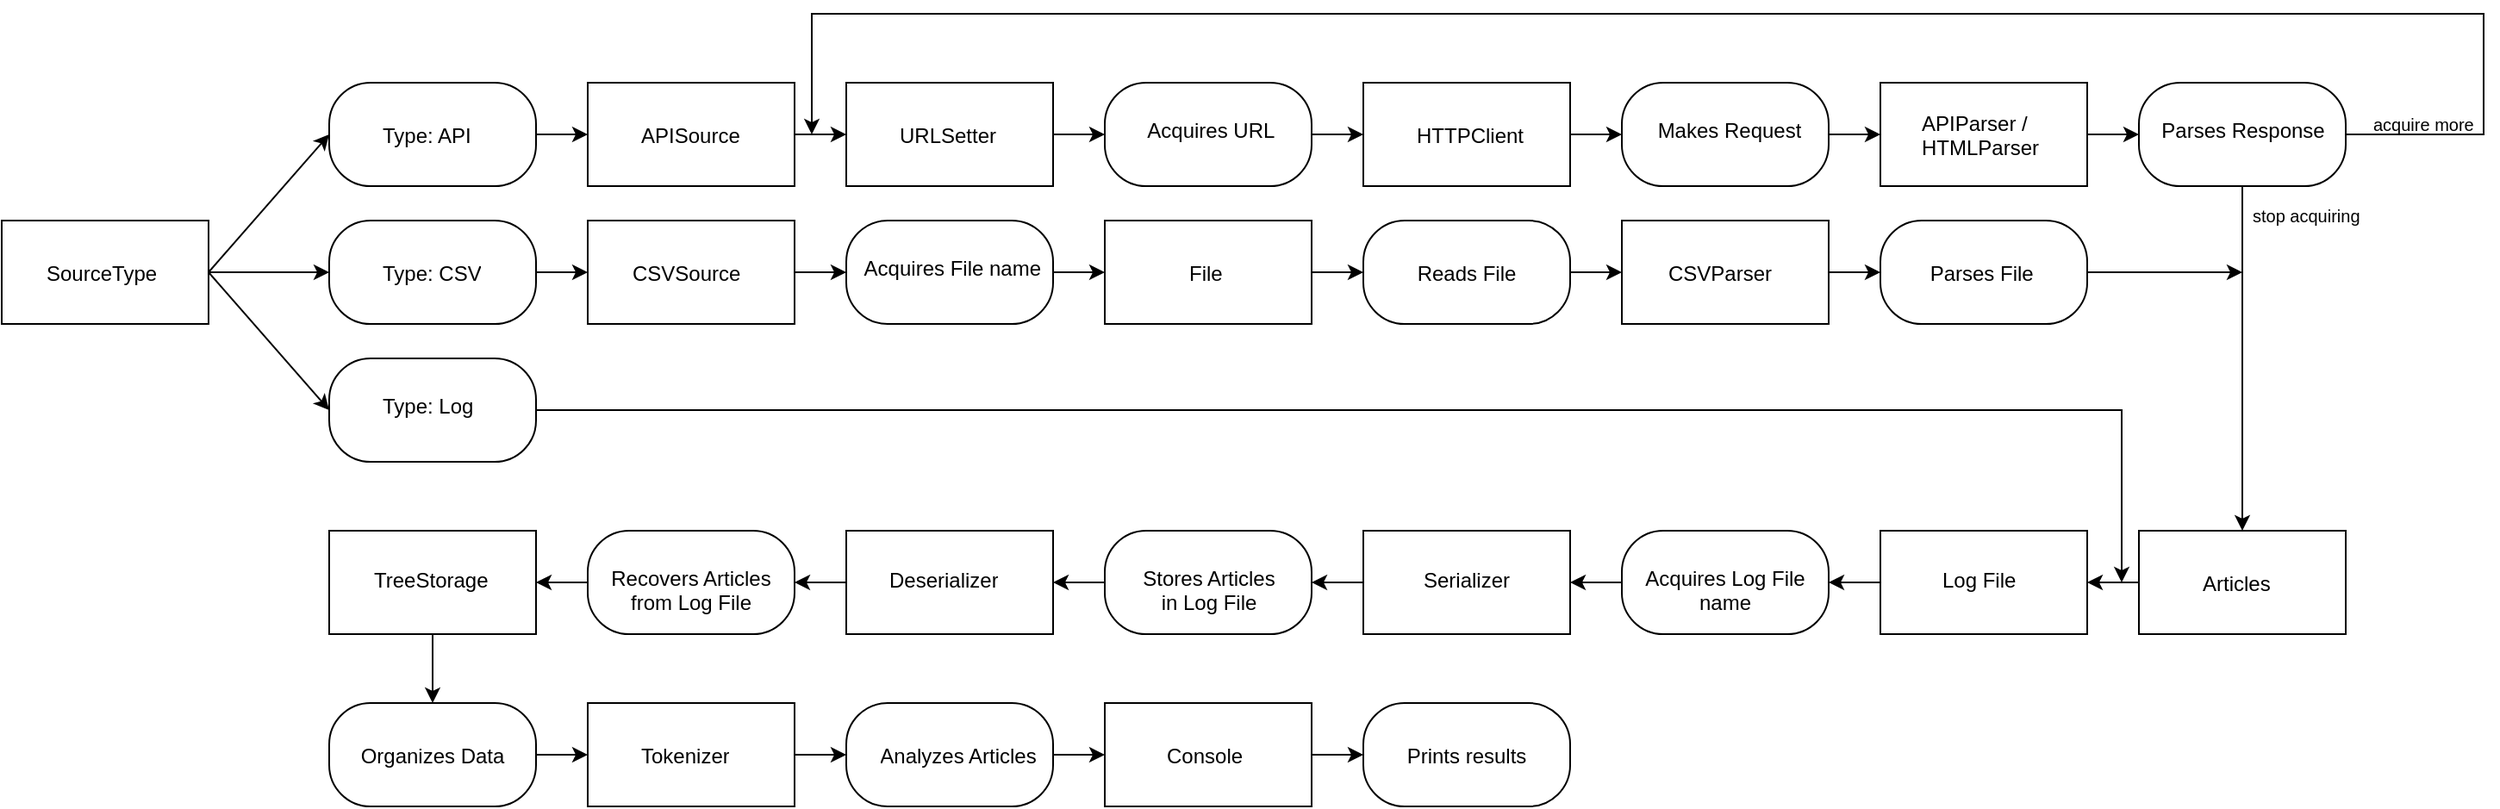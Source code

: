 <mxfile version="21.2.8" type="device">
  <diagram name="Page-1" id="Ke4Bmy3Drvv32NOykyBG">
    <mxGraphModel dx="1194" dy="877" grid="1" gridSize="10" guides="1" tooltips="1" connect="1" arrows="1" fold="1" page="1" pageScale="1" pageWidth="827" pageHeight="1169" math="0" shadow="0">
      <root>
        <mxCell id="0" />
        <mxCell id="1" parent="0" />
        <mxCell id="V7kuafl9VJ6zE2ixLc0u-10" value="" style="group" parent="1" vertex="1" connectable="0">
          <mxGeometry x="40" y="160" width="120" height="60" as="geometry" />
        </mxCell>
        <mxCell id="V7kuafl9VJ6zE2ixLc0u-11" value="" style="rounded=0;whiteSpace=wrap;html=1;" parent="V7kuafl9VJ6zE2ixLc0u-10" vertex="1">
          <mxGeometry width="120" height="60" as="geometry" />
        </mxCell>
        <mxCell id="V7kuafl9VJ6zE2ixLc0u-12" value="SourceType" style="text;strokeColor=none;fillColor=none;align=left;verticalAlign=top;spacingLeft=4;spacingRight=4;overflow=hidden;rotatable=0;points=[[0,0.5],[1,0.5]];portConstraint=eastwest;whiteSpace=wrap;html=1;" parent="V7kuafl9VJ6zE2ixLc0u-10" vertex="1">
          <mxGeometry x="20" y="17" width="80" height="26" as="geometry" />
        </mxCell>
        <mxCell id="V7kuafl9VJ6zE2ixLc0u-13" value="" style="group" parent="1" vertex="1" connectable="0">
          <mxGeometry x="230" y="240" width="120" height="60" as="geometry" />
        </mxCell>
        <mxCell id="V7kuafl9VJ6zE2ixLc0u-14" value="" style="rounded=1;whiteSpace=wrap;html=1;arcSize=40;absoluteArcSize=0;" parent="V7kuafl9VJ6zE2ixLc0u-13" vertex="1">
          <mxGeometry width="120" height="60" as="geometry" />
        </mxCell>
        <mxCell id="V7kuafl9VJ6zE2ixLc0u-15" value="Type: Log" style="text;strokeColor=none;fillColor=none;align=left;verticalAlign=top;spacingLeft=4;spacingRight=4;overflow=hidden;rotatable=0;points=[[0,0.5],[1,0.5]];portConstraint=eastwest;whiteSpace=wrap;html=1;" parent="V7kuafl9VJ6zE2ixLc0u-13" vertex="1">
          <mxGeometry x="25" y="13.5" width="70" height="33" as="geometry" />
        </mxCell>
        <mxCell id="V7kuafl9VJ6zE2ixLc0u-16" value="" style="group" parent="1" vertex="1" connectable="0">
          <mxGeometry x="230" y="160" width="120" height="60" as="geometry" />
        </mxCell>
        <mxCell id="V7kuafl9VJ6zE2ixLc0u-17" value="" style="rounded=1;whiteSpace=wrap;html=1;arcSize=40;absoluteArcSize=0;" parent="V7kuafl9VJ6zE2ixLc0u-16" vertex="1">
          <mxGeometry width="120" height="60" as="geometry" />
        </mxCell>
        <mxCell id="V7kuafl9VJ6zE2ixLc0u-18" value="Type: CSV" style="text;strokeColor=none;fillColor=none;align=left;verticalAlign=top;spacingLeft=4;spacingRight=4;overflow=hidden;rotatable=0;points=[[0,0.5],[1,0.5]];portConstraint=eastwest;whiteSpace=wrap;html=1;" parent="V7kuafl9VJ6zE2ixLc0u-16" vertex="1">
          <mxGeometry x="25" y="17" width="70" height="26" as="geometry" />
        </mxCell>
        <mxCell id="V7kuafl9VJ6zE2ixLc0u-19" value="" style="group" parent="1" vertex="1" connectable="0">
          <mxGeometry x="230" y="80" width="120" height="60" as="geometry" />
        </mxCell>
        <mxCell id="V7kuafl9VJ6zE2ixLc0u-20" value="" style="rounded=1;whiteSpace=wrap;html=1;arcSize=40;absoluteArcSize=0;" parent="V7kuafl9VJ6zE2ixLc0u-19" vertex="1">
          <mxGeometry width="120" height="60" as="geometry" />
        </mxCell>
        <mxCell id="V7kuafl9VJ6zE2ixLc0u-21" value="Type: API" style="text;strokeColor=none;fillColor=none;align=left;verticalAlign=top;spacingLeft=4;spacingRight=4;overflow=hidden;rotatable=0;points=[[0,0.5],[1,0.5]];portConstraint=eastwest;whiteSpace=wrap;html=1;" parent="V7kuafl9VJ6zE2ixLc0u-19" vertex="1">
          <mxGeometry x="25" y="17" width="70" height="26" as="geometry" />
        </mxCell>
        <mxCell id="V7kuafl9VJ6zE2ixLc0u-22" value="" style="endArrow=classic;html=1;rounded=0;exitX=1;exitY=0.5;exitDx=0;exitDy=0;entryX=0;entryY=0.5;entryDx=0;entryDy=0;" parent="1" source="V7kuafl9VJ6zE2ixLc0u-11" target="V7kuafl9VJ6zE2ixLc0u-20" edge="1">
          <mxGeometry width="50" height="50" relative="1" as="geometry">
            <mxPoint x="390" y="160" as="sourcePoint" />
            <mxPoint x="440" y="110" as="targetPoint" />
          </mxGeometry>
        </mxCell>
        <mxCell id="V7kuafl9VJ6zE2ixLc0u-23" value="" style="endArrow=classic;html=1;rounded=0;exitX=1;exitY=0.5;exitDx=0;exitDy=0;entryX=0;entryY=0.5;entryDx=0;entryDy=0;" parent="1" source="V7kuafl9VJ6zE2ixLc0u-11" target="V7kuafl9VJ6zE2ixLc0u-17" edge="1">
          <mxGeometry width="50" height="50" relative="1" as="geometry">
            <mxPoint x="170" y="200" as="sourcePoint" />
            <mxPoint x="240" y="120" as="targetPoint" />
          </mxGeometry>
        </mxCell>
        <mxCell id="V7kuafl9VJ6zE2ixLc0u-24" value="" style="endArrow=classic;html=1;rounded=0;exitX=1;exitY=0.5;exitDx=0;exitDy=0;entryX=0;entryY=0.5;entryDx=0;entryDy=0;" parent="1" source="V7kuafl9VJ6zE2ixLc0u-11" target="V7kuafl9VJ6zE2ixLc0u-14" edge="1">
          <mxGeometry width="50" height="50" relative="1" as="geometry">
            <mxPoint x="180" y="210" as="sourcePoint" />
            <mxPoint x="250" y="130" as="targetPoint" />
          </mxGeometry>
        </mxCell>
        <mxCell id="V7kuafl9VJ6zE2ixLc0u-26" value="" style="group" parent="1" vertex="1" connectable="0">
          <mxGeometry x="380" y="160" width="120" height="60" as="geometry" />
        </mxCell>
        <mxCell id="V7kuafl9VJ6zE2ixLc0u-27" value="" style="rounded=0;whiteSpace=wrap;html=1;" parent="V7kuafl9VJ6zE2ixLc0u-26" vertex="1">
          <mxGeometry width="120" height="60" as="geometry" />
        </mxCell>
        <mxCell id="V7kuafl9VJ6zE2ixLc0u-28" value="CSVSource" style="text;strokeColor=none;fillColor=none;align=left;verticalAlign=top;spacingLeft=4;spacingRight=4;overflow=hidden;rotatable=0;points=[[0,0.5],[1,0.5]];portConstraint=eastwest;whiteSpace=wrap;html=1;" parent="V7kuafl9VJ6zE2ixLc0u-26" vertex="1">
          <mxGeometry x="20" y="17" width="80" height="26" as="geometry" />
        </mxCell>
        <mxCell id="V7kuafl9VJ6zE2ixLc0u-29" value="" style="endArrow=classic;html=1;rounded=0;exitX=1;exitY=0.5;exitDx=0;exitDy=0;entryX=0;entryY=0.5;entryDx=0;entryDy=0;" parent="1" source="V7kuafl9VJ6zE2ixLc0u-17" target="V7kuafl9VJ6zE2ixLc0u-27" edge="1">
          <mxGeometry width="50" height="50" relative="1" as="geometry">
            <mxPoint x="360" y="189.63" as="sourcePoint" />
            <mxPoint x="430" y="189.63" as="targetPoint" />
          </mxGeometry>
        </mxCell>
        <mxCell id="V7kuafl9VJ6zE2ixLc0u-30" value="" style="group" parent="1" vertex="1" connectable="0">
          <mxGeometry x="530" y="160" width="130" height="60" as="geometry" />
        </mxCell>
        <mxCell id="V7kuafl9VJ6zE2ixLc0u-31" value="" style="rounded=1;whiteSpace=wrap;html=1;arcSize=40;absoluteArcSize=0;" parent="V7kuafl9VJ6zE2ixLc0u-30" vertex="1">
          <mxGeometry width="120" height="60" as="geometry" />
        </mxCell>
        <mxCell id="V7kuafl9VJ6zE2ixLc0u-32" value="&amp;nbsp;Acquires File name" style="text;strokeColor=none;fillColor=none;align=center;verticalAlign=top;spacingLeft=4;spacingRight=4;overflow=hidden;rotatable=0;points=[[0,0.5],[1,0.5]];portConstraint=eastwest;whiteSpace=wrap;html=1;" parent="V7kuafl9VJ6zE2ixLc0u-30" vertex="1">
          <mxGeometry y="13.5" width="120" height="33" as="geometry" />
        </mxCell>
        <mxCell id="V7kuafl9VJ6zE2ixLc0u-33" value="" style="endArrow=classic;html=1;rounded=0;entryX=0;entryY=0.5;entryDx=0;entryDy=0;exitX=1;exitY=0.5;exitDx=0;exitDy=0;" parent="1" source="V7kuafl9VJ6zE2ixLc0u-27" target="V7kuafl9VJ6zE2ixLc0u-31" edge="1">
          <mxGeometry width="50" height="50" relative="1" as="geometry">
            <mxPoint x="506" y="200" as="sourcePoint" />
            <mxPoint x="526" y="190" as="targetPoint" />
          </mxGeometry>
        </mxCell>
        <mxCell id="V7kuafl9VJ6zE2ixLc0u-34" value="" style="group" parent="1" vertex="1" connectable="0">
          <mxGeometry x="830" y="160" width="130" height="60" as="geometry" />
        </mxCell>
        <mxCell id="V7kuafl9VJ6zE2ixLc0u-35" value="" style="rounded=1;whiteSpace=wrap;html=1;arcSize=40;absoluteArcSize=0;" parent="V7kuafl9VJ6zE2ixLc0u-34" vertex="1">
          <mxGeometry width="120" height="60" as="geometry" />
        </mxCell>
        <mxCell id="V7kuafl9VJ6zE2ixLc0u-36" value="Reads File" style="text;strokeColor=none;fillColor=none;align=center;verticalAlign=top;spacingLeft=4;spacingRight=4;overflow=hidden;rotatable=0;points=[[0,0.5],[1,0.5]];portConstraint=eastwest;whiteSpace=wrap;html=1;" parent="V7kuafl9VJ6zE2ixLc0u-34" vertex="1">
          <mxGeometry x="25" y="16.75" width="70" height="26.5" as="geometry" />
        </mxCell>
        <mxCell id="V7kuafl9VJ6zE2ixLc0u-37" value="" style="endArrow=classic;html=1;rounded=0;entryX=0;entryY=0.5;entryDx=0;entryDy=0;exitX=1;exitY=0.5;exitDx=0;exitDy=0;" parent="1" source="V7kuafl9VJ6zE2ixLc0u-39" target="V7kuafl9VJ6zE2ixLc0u-35" edge="1">
          <mxGeometry width="50" height="50" relative="1" as="geometry">
            <mxPoint x="790" y="200" as="sourcePoint" />
            <mxPoint x="706" y="190" as="targetPoint" />
          </mxGeometry>
        </mxCell>
        <mxCell id="V7kuafl9VJ6zE2ixLc0u-38" value="" style="group" parent="1" vertex="1" connectable="0">
          <mxGeometry x="680" y="160" width="120" height="60" as="geometry" />
        </mxCell>
        <mxCell id="V7kuafl9VJ6zE2ixLc0u-39" value="" style="rounded=0;whiteSpace=wrap;html=1;" parent="V7kuafl9VJ6zE2ixLc0u-38" vertex="1">
          <mxGeometry width="120" height="60" as="geometry" />
        </mxCell>
        <mxCell id="V7kuafl9VJ6zE2ixLc0u-40" value="File" style="text;strokeColor=none;fillColor=none;align=left;verticalAlign=top;spacingLeft=4;spacingRight=4;overflow=hidden;rotatable=0;points=[[0,0.5],[1,0.5]];portConstraint=eastwest;whiteSpace=wrap;html=1;" parent="V7kuafl9VJ6zE2ixLc0u-38" vertex="1">
          <mxGeometry x="42.5" y="17" width="35" height="26" as="geometry" />
        </mxCell>
        <mxCell id="V7kuafl9VJ6zE2ixLc0u-41" value="" style="endArrow=classic;html=1;rounded=0;entryX=0;entryY=0.5;entryDx=0;entryDy=0;exitX=1;exitY=0.5;exitDx=0;exitDy=0;" parent="1" source="V7kuafl9VJ6zE2ixLc0u-32" target="V7kuafl9VJ6zE2ixLc0u-39" edge="1">
          <mxGeometry width="50" height="50" relative="1" as="geometry">
            <mxPoint x="646" y="200" as="sourcePoint" />
            <mxPoint x="696" y="189.63" as="targetPoint" />
          </mxGeometry>
        </mxCell>
        <mxCell id="V7kuafl9VJ6zE2ixLc0u-42" value="" style="group" parent="1" vertex="1" connectable="0">
          <mxGeometry x="380" y="80" width="120" height="60" as="geometry" />
        </mxCell>
        <mxCell id="V7kuafl9VJ6zE2ixLc0u-43" value="" style="rounded=0;whiteSpace=wrap;html=1;" parent="V7kuafl9VJ6zE2ixLc0u-42" vertex="1">
          <mxGeometry width="120" height="60" as="geometry" />
        </mxCell>
        <mxCell id="V7kuafl9VJ6zE2ixLc0u-44" value="APISource" style="text;strokeColor=none;fillColor=none;align=left;verticalAlign=top;spacingLeft=4;spacingRight=4;overflow=hidden;rotatable=0;points=[[0,0.5],[1,0.5]];portConstraint=eastwest;whiteSpace=wrap;html=1;" parent="V7kuafl9VJ6zE2ixLc0u-42" vertex="1">
          <mxGeometry x="25" y="17" width="70" height="26" as="geometry" />
        </mxCell>
        <mxCell id="V7kuafl9VJ6zE2ixLc0u-45" value="" style="endArrow=classic;html=1;rounded=0;entryX=0;entryY=0.5;entryDx=0;entryDy=0;exitX=1;exitY=0.5;exitDx=0;exitDy=0;" parent="1" source="V7kuafl9VJ6zE2ixLc0u-20" target="V7kuafl9VJ6zE2ixLc0u-43" edge="1">
          <mxGeometry width="50" height="50" relative="1" as="geometry">
            <mxPoint x="360" y="110" as="sourcePoint" />
            <mxPoint x="430" y="109.63" as="targetPoint" />
          </mxGeometry>
        </mxCell>
        <mxCell id="V7kuafl9VJ6zE2ixLc0u-46" value="" style="group" parent="1" vertex="1" connectable="0">
          <mxGeometry x="1280" y="340" width="120" height="60" as="geometry" />
        </mxCell>
        <mxCell id="V7kuafl9VJ6zE2ixLc0u-47" value="" style="rounded=0;whiteSpace=wrap;html=1;" parent="V7kuafl9VJ6zE2ixLc0u-46" vertex="1">
          <mxGeometry width="120" height="60" as="geometry" />
        </mxCell>
        <mxCell id="V7kuafl9VJ6zE2ixLc0u-48" value="Articles" style="text;strokeColor=none;fillColor=none;align=left;verticalAlign=top;spacingLeft=4;spacingRight=4;overflow=hidden;rotatable=0;points=[[0,0.5],[1,0.5]];portConstraint=eastwest;whiteSpace=wrap;html=1;" parent="V7kuafl9VJ6zE2ixLc0u-46" vertex="1">
          <mxGeometry x="31.25" y="17" width="57.5" height="26" as="geometry" />
        </mxCell>
        <mxCell id="V7kuafl9VJ6zE2ixLc0u-49" value="" style="endArrow=classic;html=1;rounded=0;exitX=1;exitY=0.5;exitDx=0;exitDy=0;" parent="1" source="V7kuafl9VJ6zE2ixLc0u-55" edge="1">
          <mxGeometry width="50" height="50" relative="1" as="geometry">
            <mxPoint x="1260" y="200" as="sourcePoint" />
            <mxPoint x="1340" y="190" as="targetPoint" />
          </mxGeometry>
        </mxCell>
        <mxCell id="V7kuafl9VJ6zE2ixLc0u-50" value="" style="group" parent="1" vertex="1" connectable="0">
          <mxGeometry x="980" y="160" width="120" height="60" as="geometry" />
        </mxCell>
        <mxCell id="V7kuafl9VJ6zE2ixLc0u-51" value="" style="rounded=0;whiteSpace=wrap;html=1;" parent="V7kuafl9VJ6zE2ixLc0u-50" vertex="1">
          <mxGeometry width="120" height="60" as="geometry" />
        </mxCell>
        <mxCell id="V7kuafl9VJ6zE2ixLc0u-52" value="CSVParser" style="text;strokeColor=none;fillColor=none;align=left;verticalAlign=top;spacingLeft=4;spacingRight=4;overflow=hidden;rotatable=0;points=[[0,0.5],[1,0.5]];portConstraint=eastwest;whiteSpace=wrap;html=1;" parent="V7kuafl9VJ6zE2ixLc0u-50" vertex="1">
          <mxGeometry x="20.63" y="17" width="78.75" height="26" as="geometry" />
        </mxCell>
        <mxCell id="V7kuafl9VJ6zE2ixLc0u-53" value="" style="endArrow=classic;html=1;rounded=0;entryX=0;entryY=0.5;entryDx=0;entryDy=0;exitX=1;exitY=0.5;exitDx=0;exitDy=0;" parent="1" source="V7kuafl9VJ6zE2ixLc0u-35" target="V7kuafl9VJ6zE2ixLc0u-51" edge="1">
          <mxGeometry width="50" height="50" relative="1" as="geometry">
            <mxPoint x="1110" y="190" as="sourcePoint" />
            <mxPoint x="1150" y="189.63" as="targetPoint" />
            <Array as="points" />
          </mxGeometry>
        </mxCell>
        <mxCell id="V7kuafl9VJ6zE2ixLc0u-55" value="" style="rounded=1;whiteSpace=wrap;html=1;arcSize=40;absoluteArcSize=0;" parent="1" vertex="1">
          <mxGeometry x="1130" y="160" width="120" height="60" as="geometry" />
        </mxCell>
        <mxCell id="V7kuafl9VJ6zE2ixLc0u-56" value="Parses File&amp;nbsp;" style="text;strokeColor=none;fillColor=none;align=center;verticalAlign=top;spacingLeft=4;spacingRight=4;overflow=hidden;rotatable=0;points=[[0,0.5],[1,0.5]];portConstraint=eastwest;whiteSpace=wrap;html=1;" parent="1" vertex="1">
          <mxGeometry x="1149.5" y="176.75" width="81" height="26.5" as="geometry" />
        </mxCell>
        <mxCell id="V7kuafl9VJ6zE2ixLc0u-57" value="" style="endArrow=classic;html=1;rounded=0;entryX=0;entryY=0.5;entryDx=0;entryDy=0;exitX=1;exitY=0.5;exitDx=0;exitDy=0;" parent="1" source="V7kuafl9VJ6zE2ixLc0u-51" target="V7kuafl9VJ6zE2ixLc0u-55" edge="1">
          <mxGeometry width="50" height="50" relative="1" as="geometry">
            <mxPoint x="1260" y="200" as="sourcePoint" />
            <mxPoint x="1160" y="190" as="targetPoint" />
          </mxGeometry>
        </mxCell>
        <mxCell id="V7kuafl9VJ6zE2ixLc0u-61" value="" style="group" parent="1" vertex="1" connectable="0">
          <mxGeometry x="530" y="80" width="120" height="60" as="geometry" />
        </mxCell>
        <mxCell id="V7kuafl9VJ6zE2ixLc0u-62" value="" style="rounded=0;whiteSpace=wrap;html=1;" parent="V7kuafl9VJ6zE2ixLc0u-61" vertex="1">
          <mxGeometry width="120" height="60" as="geometry" />
        </mxCell>
        <mxCell id="V7kuafl9VJ6zE2ixLc0u-63" value="URLSetter" style="text;strokeColor=none;fillColor=none;align=left;verticalAlign=top;spacingLeft=4;spacingRight=4;overflow=hidden;rotatable=0;points=[[0,0.5],[1,0.5]];portConstraint=eastwest;whiteSpace=wrap;html=1;" parent="V7kuafl9VJ6zE2ixLc0u-61" vertex="1">
          <mxGeometry x="25" y="17" width="70" height="26" as="geometry" />
        </mxCell>
        <mxCell id="V7kuafl9VJ6zE2ixLc0u-64" value="" style="endArrow=classic;html=1;rounded=0;entryX=0;entryY=0.5;entryDx=0;entryDy=0;exitX=1;exitY=0.5;exitDx=0;exitDy=0;" parent="1" source="V7kuafl9VJ6zE2ixLc0u-43" target="V7kuafl9VJ6zE2ixLc0u-62" edge="1">
          <mxGeometry width="50" height="50" relative="1" as="geometry">
            <mxPoint x="510" y="110" as="sourcePoint" />
            <mxPoint x="550" y="109.63" as="targetPoint" />
          </mxGeometry>
        </mxCell>
        <mxCell id="V7kuafl9VJ6zE2ixLc0u-65" value="" style="group" parent="1" vertex="1" connectable="0">
          <mxGeometry x="680" y="80" width="130" height="60" as="geometry" />
        </mxCell>
        <mxCell id="V7kuafl9VJ6zE2ixLc0u-66" value="" style="rounded=1;whiteSpace=wrap;html=1;arcSize=40;absoluteArcSize=0;" parent="V7kuafl9VJ6zE2ixLc0u-65" vertex="1">
          <mxGeometry width="120" height="60" as="geometry" />
        </mxCell>
        <mxCell id="V7kuafl9VJ6zE2ixLc0u-67" value="&amp;nbsp;Acquires URL" style="text;strokeColor=none;fillColor=none;align=center;verticalAlign=top;spacingLeft=4;spacingRight=4;overflow=hidden;rotatable=0;points=[[0,0.5],[1,0.5]];portConstraint=eastwest;whiteSpace=wrap;html=1;" parent="V7kuafl9VJ6zE2ixLc0u-65" vertex="1">
          <mxGeometry x="15" y="13.5" width="90" height="33" as="geometry" />
        </mxCell>
        <mxCell id="V7kuafl9VJ6zE2ixLc0u-68" value="" style="endArrow=classic;html=1;rounded=0;entryX=0;entryY=0.5;entryDx=0;entryDy=0;exitX=1;exitY=0.5;exitDx=0;exitDy=0;" parent="1" source="V7kuafl9VJ6zE2ixLc0u-62" target="V7kuafl9VJ6zE2ixLc0u-66" edge="1">
          <mxGeometry width="50" height="50" relative="1" as="geometry">
            <mxPoint x="650" y="100" as="sourcePoint" />
            <mxPoint x="666" y="110" as="targetPoint" />
          </mxGeometry>
        </mxCell>
        <mxCell id="V7kuafl9VJ6zE2ixLc0u-73" value="" style="group" parent="1" vertex="1" connectable="0">
          <mxGeometry x="830" y="80" width="120" height="60" as="geometry" />
        </mxCell>
        <mxCell id="V7kuafl9VJ6zE2ixLc0u-74" value="" style="rounded=0;whiteSpace=wrap;html=1;" parent="V7kuafl9VJ6zE2ixLc0u-73" vertex="1">
          <mxGeometry width="120" height="60" as="geometry" />
        </mxCell>
        <mxCell id="V7kuafl9VJ6zE2ixLc0u-75" value="HTTPClient" style="text;strokeColor=none;fillColor=none;align=left;verticalAlign=top;spacingLeft=4;spacingRight=4;overflow=hidden;rotatable=0;points=[[0,0.5],[1,0.5]];portConstraint=eastwest;whiteSpace=wrap;html=1;" parent="V7kuafl9VJ6zE2ixLc0u-73" vertex="1">
          <mxGeometry x="25" y="17" width="75" height="26" as="geometry" />
        </mxCell>
        <mxCell id="V7kuafl9VJ6zE2ixLc0u-76" value="" style="endArrow=classic;html=1;rounded=0;entryX=0;entryY=0.5;entryDx=0;entryDy=0;exitX=1;exitY=0.5;exitDx=0;exitDy=0;" parent="1" source="V7kuafl9VJ6zE2ixLc0u-66" target="V7kuafl9VJ6zE2ixLc0u-74" edge="1">
          <mxGeometry width="50" height="50" relative="1" as="geometry">
            <mxPoint x="800" y="110" as="sourcePoint" />
            <mxPoint x="850" y="109.63" as="targetPoint" />
          </mxGeometry>
        </mxCell>
        <mxCell id="V7kuafl9VJ6zE2ixLc0u-77" value="" style="group" parent="1" vertex="1" connectable="0">
          <mxGeometry x="980" y="80" width="130" height="60" as="geometry" />
        </mxCell>
        <mxCell id="V7kuafl9VJ6zE2ixLc0u-78" value="" style="rounded=1;whiteSpace=wrap;html=1;arcSize=40;absoluteArcSize=0;" parent="V7kuafl9VJ6zE2ixLc0u-77" vertex="1">
          <mxGeometry width="120" height="60" as="geometry" />
        </mxCell>
        <mxCell id="V7kuafl9VJ6zE2ixLc0u-79" value="Makes Request" style="text;strokeColor=none;fillColor=none;align=center;verticalAlign=top;spacingLeft=4;spacingRight=4;overflow=hidden;rotatable=0;points=[[0,0.5],[1,0.5]];portConstraint=eastwest;whiteSpace=wrap;html=1;" parent="V7kuafl9VJ6zE2ixLc0u-77" vertex="1">
          <mxGeometry x="15" y="13.5" width="95" height="33" as="geometry" />
        </mxCell>
        <mxCell id="V7kuafl9VJ6zE2ixLc0u-80" value="" style="endArrow=classic;html=1;rounded=0;entryX=0;entryY=0.5;entryDx=0;entryDy=0;exitX=1;exitY=0.5;exitDx=0;exitDy=0;" parent="1" source="V7kuafl9VJ6zE2ixLc0u-74" target="V7kuafl9VJ6zE2ixLc0u-78" edge="1">
          <mxGeometry width="50" height="50" relative="1" as="geometry">
            <mxPoint x="960" y="100" as="sourcePoint" />
            <mxPoint x="976" y="110" as="targetPoint" />
          </mxGeometry>
        </mxCell>
        <mxCell id="V7kuafl9VJ6zE2ixLc0u-81" value="" style="group" parent="1" vertex="1" connectable="0">
          <mxGeometry x="1130" y="80" width="120" height="60" as="geometry" />
        </mxCell>
        <mxCell id="V7kuafl9VJ6zE2ixLc0u-82" value="" style="rounded=0;whiteSpace=wrap;html=1;" parent="V7kuafl9VJ6zE2ixLc0u-81" vertex="1">
          <mxGeometry width="120" height="60" as="geometry" />
        </mxCell>
        <mxCell id="V7kuafl9VJ6zE2ixLc0u-83" value="APIParser /&lt;br&gt;HTMLParser" style="text;strokeColor=none;fillColor=none;align=left;verticalAlign=top;spacingLeft=4;spacingRight=4;overflow=hidden;rotatable=0;points=[[0,0.5],[1,0.5]];portConstraint=eastwest;whiteSpace=wrap;html=1;" parent="V7kuafl9VJ6zE2ixLc0u-81" vertex="1">
          <mxGeometry x="17.5" y="10" width="85" height="40" as="geometry" />
        </mxCell>
        <mxCell id="V7kuafl9VJ6zE2ixLc0u-84" value="" style="endArrow=classic;html=1;rounded=0;entryX=0;entryY=0.5;entryDx=0;entryDy=0;exitX=1;exitY=0.5;exitDx=0;exitDy=0;" parent="1" source="V7kuafl9VJ6zE2ixLc0u-78" target="V7kuafl9VJ6zE2ixLc0u-82" edge="1">
          <mxGeometry width="50" height="50" relative="1" as="geometry">
            <mxPoint x="1110" y="110" as="sourcePoint" />
            <mxPoint x="1160" y="109.63" as="targetPoint" />
          </mxGeometry>
        </mxCell>
        <mxCell id="V7kuafl9VJ6zE2ixLc0u-85" value="" style="group" parent="1" vertex="1" connectable="0">
          <mxGeometry x="1280" y="80" width="130" height="60" as="geometry" />
        </mxCell>
        <mxCell id="V7kuafl9VJ6zE2ixLc0u-86" value="" style="rounded=1;whiteSpace=wrap;html=1;arcSize=40;absoluteArcSize=0;" parent="V7kuafl9VJ6zE2ixLc0u-85" vertex="1">
          <mxGeometry width="120" height="60" as="geometry" />
        </mxCell>
        <mxCell id="V7kuafl9VJ6zE2ixLc0u-87" value="Parses Response" style="text;strokeColor=none;fillColor=none;align=center;verticalAlign=top;spacingLeft=4;spacingRight=4;overflow=hidden;rotatable=0;points=[[0,0.5],[1,0.5]];portConstraint=eastwest;whiteSpace=wrap;html=1;" parent="V7kuafl9VJ6zE2ixLc0u-85" vertex="1">
          <mxGeometry x="3.75" y="13.5" width="112.5" height="33" as="geometry" />
        </mxCell>
        <mxCell id="V7kuafl9VJ6zE2ixLc0u-88" value="" style="endArrow=classic;html=1;rounded=0;entryX=0;entryY=0.5;entryDx=0;entryDy=0;exitX=1;exitY=0.5;exitDx=0;exitDy=0;" parent="1" source="V7kuafl9VJ6zE2ixLc0u-82" target="V7kuafl9VJ6zE2ixLc0u-86" edge="1">
          <mxGeometry width="50" height="50" relative="1" as="geometry">
            <mxPoint x="1270" y="100" as="sourcePoint" />
            <mxPoint x="1286" y="110" as="targetPoint" />
          </mxGeometry>
        </mxCell>
        <mxCell id="V7kuafl9VJ6zE2ixLc0u-90" value="" style="endArrow=classic;html=1;rounded=0;entryX=0.5;entryY=0;entryDx=0;entryDy=0;exitX=0.5;exitY=1;exitDx=0;exitDy=0;" parent="1" source="V7kuafl9VJ6zE2ixLc0u-86" target="V7kuafl9VJ6zE2ixLc0u-47" edge="1">
          <mxGeometry width="50" height="50" relative="1" as="geometry">
            <mxPoint x="1260" y="120" as="sourcePoint" />
            <mxPoint x="1290" y="120" as="targetPoint" />
          </mxGeometry>
        </mxCell>
        <mxCell id="V7kuafl9VJ6zE2ixLc0u-95" value="" style="endArrow=classic;html=1;rounded=0;exitX=0;exitY=0.5;exitDx=0;exitDy=0;entryX=1;entryY=0.5;entryDx=0;entryDy=0;" parent="1" source="V7kuafl9VJ6zE2ixLc0u-47" target="V7kuafl9VJ6zE2ixLc0u-109" edge="1">
          <mxGeometry width="50" height="50" relative="1" as="geometry">
            <mxPoint x="1040" y="190" as="sourcePoint" />
            <mxPoint x="1260" y="370" as="targetPoint" />
            <Array as="points" />
          </mxGeometry>
        </mxCell>
        <mxCell id="V7kuafl9VJ6zE2ixLc0u-96" value="" style="endArrow=classic;html=1;rounded=0;" parent="1" edge="1">
          <mxGeometry width="50" height="50" relative="1" as="geometry">
            <mxPoint x="1400" y="110" as="sourcePoint" />
            <mxPoint x="510" y="110" as="targetPoint" />
            <Array as="points">
              <mxPoint x="1480" y="110" />
              <mxPoint x="1480" y="80" />
              <mxPoint x="1480" y="40" />
              <mxPoint x="950" y="40" />
              <mxPoint x="510" y="40" />
            </Array>
          </mxGeometry>
        </mxCell>
        <mxCell id="V7kuafl9VJ6zE2ixLc0u-97" value="&lt;font style=&quot;font-size: 10px;&quot;&gt;acquire more&lt;/font&gt;" style="text;strokeColor=none;fillColor=none;align=left;verticalAlign=top;spacingLeft=4;spacingRight=4;overflow=hidden;rotatable=0;points=[[0,0.5],[1,0.5]];portConstraint=eastwest;whiteSpace=wrap;html=1;" parent="1" vertex="1">
          <mxGeometry x="1410" y="90" width="70" height="30" as="geometry" />
        </mxCell>
        <mxCell id="V7kuafl9VJ6zE2ixLc0u-98" value="&lt;font style=&quot;font-size: 10px;&quot;&gt;stop acquiring&lt;/font&gt;" style="text;strokeColor=none;fillColor=none;align=left;verticalAlign=top;spacingLeft=4;spacingRight=4;overflow=hidden;rotatable=0;points=[[0,0.5],[1,0.5]];portConstraint=eastwest;whiteSpace=wrap;html=1;" parent="1" vertex="1">
          <mxGeometry x="1340" y="142.75" width="75" height="34" as="geometry" />
        </mxCell>
        <mxCell id="V7kuafl9VJ6zE2ixLc0u-99" value="" style="group" parent="1" vertex="1" connectable="0">
          <mxGeometry x="830" y="340" width="120" height="60" as="geometry" />
        </mxCell>
        <mxCell id="V7kuafl9VJ6zE2ixLc0u-100" value="" style="rounded=0;whiteSpace=wrap;html=1;" parent="V7kuafl9VJ6zE2ixLc0u-99" vertex="1">
          <mxGeometry width="120" height="60" as="geometry" />
        </mxCell>
        <mxCell id="V7kuafl9VJ6zE2ixLc0u-101" value="Serializer" style="text;strokeColor=none;fillColor=none;align=left;verticalAlign=top;spacingLeft=4;spacingRight=4;overflow=hidden;rotatable=0;points=[[0,0.5],[1,0.5]];portConstraint=eastwest;whiteSpace=wrap;html=1;" parent="V7kuafl9VJ6zE2ixLc0u-99" vertex="1">
          <mxGeometry x="28.75" y="15" width="62.5" height="30" as="geometry" />
        </mxCell>
        <mxCell id="V7kuafl9VJ6zE2ixLc0u-102" value="" style="rounded=1;whiteSpace=wrap;html=1;arcSize=40;absoluteArcSize=0;" parent="1" vertex="1">
          <mxGeometry x="680" y="340" width="120" height="60" as="geometry" />
        </mxCell>
        <mxCell id="V7kuafl9VJ6zE2ixLc0u-103" value="Stores Articles in Log File" style="text;strokeColor=none;fillColor=none;align=center;verticalAlign=top;spacingLeft=4;spacingRight=4;overflow=hidden;rotatable=0;points=[[0,0.5],[1,0.5]];portConstraint=eastwest;whiteSpace=wrap;html=1;" parent="1" vertex="1">
          <mxGeometry x="692.5" y="353.5" width="95" height="33" as="geometry" />
        </mxCell>
        <mxCell id="V7kuafl9VJ6zE2ixLc0u-104" value="" style="endArrow=classic;html=1;rounded=0;entryX=1;entryY=0.5;entryDx=0;entryDy=0;exitX=0;exitY=0.5;exitDx=0;exitDy=0;" parent="1" source="V7kuafl9VJ6zE2ixLc0u-100" target="V7kuafl9VJ6zE2ixLc0u-102" edge="1">
          <mxGeometry width="50" height="50" relative="1" as="geometry">
            <mxPoint x="540" y="370" as="sourcePoint" />
            <mxPoint x="566" y="370" as="targetPoint" />
          </mxGeometry>
        </mxCell>
        <mxCell id="V7kuafl9VJ6zE2ixLc0u-105" value="" style="rounded=1;whiteSpace=wrap;html=1;arcSize=40;absoluteArcSize=0;" parent="1" vertex="1">
          <mxGeometry x="980" y="340" width="120" height="60" as="geometry" />
        </mxCell>
        <mxCell id="V7kuafl9VJ6zE2ixLc0u-106" value="Acquires Log File name" style="text;strokeColor=none;fillColor=none;align=center;verticalAlign=top;spacingLeft=4;spacingRight=4;overflow=hidden;rotatable=0;points=[[0,0.5],[1,0.5]];portConstraint=eastwest;whiteSpace=wrap;html=1;" parent="1" vertex="1">
          <mxGeometry x="986.25" y="353.5" width="107.5" height="33" as="geometry" />
        </mxCell>
        <mxCell id="V7kuafl9VJ6zE2ixLc0u-108" value="" style="group" parent="1" vertex="1" connectable="0">
          <mxGeometry x="1130" y="340" width="120" height="60" as="geometry" />
        </mxCell>
        <mxCell id="V7kuafl9VJ6zE2ixLc0u-109" value="" style="rounded=0;whiteSpace=wrap;html=1;" parent="V7kuafl9VJ6zE2ixLc0u-108" vertex="1">
          <mxGeometry width="120" height="60" as="geometry" />
        </mxCell>
        <mxCell id="V7kuafl9VJ6zE2ixLc0u-110" value="Log File" style="text;strokeColor=none;fillColor=none;align=left;verticalAlign=top;spacingLeft=4;spacingRight=4;overflow=hidden;rotatable=0;points=[[0,0.5],[1,0.5]];portConstraint=eastwest;whiteSpace=wrap;html=1;" parent="V7kuafl9VJ6zE2ixLc0u-108" vertex="1">
          <mxGeometry x="29.69" y="15" width="60.62" height="30" as="geometry" />
        </mxCell>
        <mxCell id="V7kuafl9VJ6zE2ixLc0u-111" value="" style="endArrow=classic;html=1;rounded=0;exitX=0;exitY=0.5;exitDx=0;exitDy=0;entryX=1;entryY=0.5;entryDx=0;entryDy=0;" parent="1" source="V7kuafl9VJ6zE2ixLc0u-109" target="V7kuafl9VJ6zE2ixLc0u-105" edge="1">
          <mxGeometry width="50" height="50" relative="1" as="geometry">
            <mxPoint x="950" y="370" as="sourcePoint" />
            <mxPoint x="1110" y="370" as="targetPoint" />
          </mxGeometry>
        </mxCell>
        <mxCell id="V7kuafl9VJ6zE2ixLc0u-112" value="" style="endArrow=classic;html=1;rounded=0;exitX=0;exitY=0.5;exitDx=0;exitDy=0;entryX=1;entryY=0.5;entryDx=0;entryDy=0;" parent="1" source="V7kuafl9VJ6zE2ixLc0u-105" target="V7kuafl9VJ6zE2ixLc0u-100" edge="1">
          <mxGeometry width="50" height="50" relative="1" as="geometry">
            <mxPoint x="970" y="369.63" as="sourcePoint" />
            <mxPoint x="960" y="370" as="targetPoint" />
          </mxGeometry>
        </mxCell>
        <mxCell id="V7kuafl9VJ6zE2ixLc0u-113" value="" style="group" parent="1" vertex="1" connectable="0">
          <mxGeometry x="530" y="340" width="120" height="60" as="geometry" />
        </mxCell>
        <mxCell id="V7kuafl9VJ6zE2ixLc0u-114" value="" style="rounded=0;whiteSpace=wrap;html=1;" parent="V7kuafl9VJ6zE2ixLc0u-113" vertex="1">
          <mxGeometry width="120" height="60" as="geometry" />
        </mxCell>
        <mxCell id="V7kuafl9VJ6zE2ixLc0u-115" value="Deserializer" style="text;strokeColor=none;fillColor=none;align=left;verticalAlign=top;spacingLeft=4;spacingRight=4;overflow=hidden;rotatable=0;points=[[0,0.5],[1,0.5]];portConstraint=eastwest;whiteSpace=wrap;html=1;" parent="V7kuafl9VJ6zE2ixLc0u-113" vertex="1">
          <mxGeometry x="19.38" y="15" width="81.25" height="30" as="geometry" />
        </mxCell>
        <mxCell id="V7kuafl9VJ6zE2ixLc0u-116" value="" style="rounded=1;whiteSpace=wrap;html=1;arcSize=40;absoluteArcSize=0;" parent="1" vertex="1">
          <mxGeometry x="380" y="340" width="120" height="60" as="geometry" />
        </mxCell>
        <mxCell id="V7kuafl9VJ6zE2ixLc0u-117" value="Recovers Articles from Log File" style="text;strokeColor=none;fillColor=none;align=center;verticalAlign=top;spacingLeft=4;spacingRight=4;overflow=hidden;rotatable=0;points=[[0,0.5],[1,0.5]];portConstraint=eastwest;whiteSpace=wrap;html=1;" parent="1" vertex="1">
          <mxGeometry x="386.25" y="353.5" width="107.5" height="33" as="geometry" />
        </mxCell>
        <mxCell id="V7kuafl9VJ6zE2ixLc0u-118" value="" style="endArrow=classic;html=1;rounded=0;entryX=1;entryY=0.5;entryDx=0;entryDy=0;exitX=0;exitY=0.5;exitDx=0;exitDy=0;" parent="1" source="V7kuafl9VJ6zE2ixLc0u-114" target="V7kuafl9VJ6zE2ixLc0u-116" edge="1">
          <mxGeometry width="50" height="50" relative="1" as="geometry">
            <mxPoint x="240" y="370" as="sourcePoint" />
            <mxPoint x="266" y="370" as="targetPoint" />
          </mxGeometry>
        </mxCell>
        <mxCell id="V7kuafl9VJ6zE2ixLc0u-119" value="" style="endArrow=classic;html=1;rounded=0;entryX=1;entryY=0.5;entryDx=0;entryDy=0;exitX=0;exitY=0.5;exitDx=0;exitDy=0;" parent="1" source="V7kuafl9VJ6zE2ixLc0u-102" target="V7kuafl9VJ6zE2ixLc0u-114" edge="1">
          <mxGeometry width="50" height="50" relative="1" as="geometry">
            <mxPoint x="840" y="380" as="sourcePoint" />
            <mxPoint x="810" y="380" as="targetPoint" />
          </mxGeometry>
        </mxCell>
        <mxCell id="V7kuafl9VJ6zE2ixLc0u-120" value="" style="endArrow=classic;html=1;rounded=0;exitX=1;exitY=0.5;exitDx=0;exitDy=0;" parent="1" source="V7kuafl9VJ6zE2ixLc0u-14" edge="1">
          <mxGeometry width="50" height="50" relative="1" as="geometry">
            <mxPoint x="365" y="269.47" as="sourcePoint" />
            <mxPoint x="1270" y="370" as="targetPoint" />
            <Array as="points">
              <mxPoint x="1270" y="270" />
            </Array>
          </mxGeometry>
        </mxCell>
        <mxCell id="V7kuafl9VJ6zE2ixLc0u-121" value="" style="group" parent="1" vertex="1" connectable="0">
          <mxGeometry x="230" y="340" width="120" height="60" as="geometry" />
        </mxCell>
        <mxCell id="V7kuafl9VJ6zE2ixLc0u-122" value="" style="rounded=0;whiteSpace=wrap;html=1;" parent="V7kuafl9VJ6zE2ixLc0u-121" vertex="1">
          <mxGeometry width="120" height="60" as="geometry" />
        </mxCell>
        <mxCell id="V7kuafl9VJ6zE2ixLc0u-123" value="TreeStorage" style="text;strokeColor=none;fillColor=none;align=left;verticalAlign=top;spacingLeft=4;spacingRight=4;overflow=hidden;rotatable=0;points=[[0,0.5],[1,0.5]];portConstraint=eastwest;whiteSpace=wrap;html=1;" parent="V7kuafl9VJ6zE2ixLc0u-121" vertex="1">
          <mxGeometry x="19.84" y="15" width="80.31" height="30" as="geometry" />
        </mxCell>
        <mxCell id="V7kuafl9VJ6zE2ixLc0u-124" value="" style="endArrow=classic;html=1;rounded=0;entryX=1;entryY=0.5;entryDx=0;entryDy=0;exitX=0;exitY=0.5;exitDx=0;exitDy=0;" parent="1" source="V7kuafl9VJ6zE2ixLc0u-116" target="V7kuafl9VJ6zE2ixLc0u-122" edge="1">
          <mxGeometry width="50" height="50" relative="1" as="geometry">
            <mxPoint x="370" y="370" as="sourcePoint" />
            <mxPoint x="500" y="380" as="targetPoint" />
          </mxGeometry>
        </mxCell>
        <mxCell id="V7kuafl9VJ6zE2ixLc0u-125" value="" style="endArrow=classic;html=1;rounded=0;exitX=0.5;exitY=1;exitDx=0;exitDy=0;entryX=0.5;entryY=0;entryDx=0;entryDy=0;" parent="1" source="V7kuafl9VJ6zE2ixLc0u-122" target="V7kuafl9VJ6zE2ixLc0u-126" edge="1">
          <mxGeometry width="50" height="50" relative="1" as="geometry">
            <mxPoint x="290" y="420" as="sourcePoint" />
            <mxPoint x="290" y="430" as="targetPoint" />
          </mxGeometry>
        </mxCell>
        <mxCell id="V7kuafl9VJ6zE2ixLc0u-126" value="" style="rounded=1;whiteSpace=wrap;html=1;arcSize=40;absoluteArcSize=0;" parent="1" vertex="1">
          <mxGeometry x="230" y="440" width="120" height="60" as="geometry" />
        </mxCell>
        <mxCell id="V7kuafl9VJ6zE2ixLc0u-128" value="" style="group" parent="1" vertex="1" connectable="0">
          <mxGeometry x="380" y="440" width="120" height="60" as="geometry" />
        </mxCell>
        <mxCell id="V7kuafl9VJ6zE2ixLc0u-129" value="" style="rounded=0;whiteSpace=wrap;html=1;" parent="V7kuafl9VJ6zE2ixLc0u-128" vertex="1">
          <mxGeometry width="120" height="60" as="geometry" />
        </mxCell>
        <mxCell id="V7kuafl9VJ6zE2ixLc0u-130" value="Tokenizer" style="text;strokeColor=none;fillColor=none;align=left;verticalAlign=top;spacingLeft=4;spacingRight=4;overflow=hidden;rotatable=0;points=[[0,0.5],[1,0.5]];portConstraint=eastwest;whiteSpace=wrap;html=1;" parent="V7kuafl9VJ6zE2ixLc0u-128" vertex="1">
          <mxGeometry x="25" y="17" width="70" height="26" as="geometry" />
        </mxCell>
        <mxCell id="V7kuafl9VJ6zE2ixLc0u-131" value="" style="endArrow=classic;html=1;rounded=0;exitX=1;exitY=0.5;exitDx=0;exitDy=0;entryX=0;entryY=0.5;entryDx=0;entryDy=0;" parent="1" target="V7kuafl9VJ6zE2ixLc0u-129" edge="1">
          <mxGeometry width="50" height="50" relative="1" as="geometry">
            <mxPoint x="350" y="470" as="sourcePoint" />
            <mxPoint x="430" y="469.63" as="targetPoint" />
          </mxGeometry>
        </mxCell>
        <mxCell id="V7kuafl9VJ6zE2ixLc0u-132" value="" style="rounded=1;whiteSpace=wrap;html=1;arcSize=40;absoluteArcSize=0;" parent="1" vertex="1">
          <mxGeometry x="530" y="440" width="120" height="60" as="geometry" />
        </mxCell>
        <mxCell id="V7kuafl9VJ6zE2ixLc0u-133" value="Organizes Data" style="text;strokeColor=none;fillColor=none;align=center;verticalAlign=top;spacingLeft=4;spacingRight=4;overflow=hidden;rotatable=0;points=[[0,0.5],[1,0.5]];portConstraint=eastwest;whiteSpace=wrap;html=1;" parent="1" vertex="1">
          <mxGeometry x="230" y="456.75" width="120" height="33" as="geometry" />
        </mxCell>
        <mxCell id="V7kuafl9VJ6zE2ixLc0u-134" value="" style="endArrow=classic;html=1;rounded=0;entryX=0;entryY=0.5;entryDx=0;entryDy=0;exitX=1;exitY=0.5;exitDx=0;exitDy=0;" parent="1" source="V7kuafl9VJ6zE2ixLc0u-129" target="V7kuafl9VJ6zE2ixLc0u-132" edge="1">
          <mxGeometry width="50" height="50" relative="1" as="geometry">
            <mxPoint x="506" y="480" as="sourcePoint" />
            <mxPoint x="526" y="470" as="targetPoint" />
          </mxGeometry>
        </mxCell>
        <mxCell id="V7kuafl9VJ6zE2ixLc0u-135" value="" style="group" parent="1" vertex="1" connectable="0">
          <mxGeometry x="680" y="440" width="120" height="60" as="geometry" />
        </mxCell>
        <mxCell id="V7kuafl9VJ6zE2ixLc0u-136" value="" style="rounded=0;whiteSpace=wrap;html=1;" parent="V7kuafl9VJ6zE2ixLc0u-135" vertex="1">
          <mxGeometry width="120" height="60" as="geometry" />
        </mxCell>
        <mxCell id="V7kuafl9VJ6zE2ixLc0u-137" value="Console" style="text;strokeColor=none;fillColor=none;align=left;verticalAlign=top;spacingLeft=4;spacingRight=4;overflow=hidden;rotatable=0;points=[[0,0.5],[1,0.5]];portConstraint=eastwest;whiteSpace=wrap;html=1;" parent="V7kuafl9VJ6zE2ixLc0u-135" vertex="1">
          <mxGeometry x="30" y="17" width="60" height="26" as="geometry" />
        </mxCell>
        <mxCell id="V7kuafl9VJ6zE2ixLc0u-138" value="" style="endArrow=classic;html=1;rounded=0;exitX=1;exitY=0.5;exitDx=0;exitDy=0;entryX=0;entryY=0.5;entryDx=0;entryDy=0;" parent="1" target="V7kuafl9VJ6zE2ixLc0u-136" edge="1">
          <mxGeometry width="50" height="50" relative="1" as="geometry">
            <mxPoint x="650" y="470" as="sourcePoint" />
            <mxPoint x="730" y="469.63" as="targetPoint" />
          </mxGeometry>
        </mxCell>
        <mxCell id="V7kuafl9VJ6zE2ixLc0u-139" value="" style="rounded=1;whiteSpace=wrap;html=1;arcSize=40;absoluteArcSize=0;" parent="1" vertex="1">
          <mxGeometry x="830" y="440" width="120" height="60" as="geometry" />
        </mxCell>
        <mxCell id="V7kuafl9VJ6zE2ixLc0u-140" value="Prints results" style="text;strokeColor=none;fillColor=none;align=center;verticalAlign=top;spacingLeft=4;spacingRight=4;overflow=hidden;rotatable=0;points=[[0,0.5],[1,0.5]];portConstraint=eastwest;whiteSpace=wrap;html=1;" parent="1" vertex="1">
          <mxGeometry x="830" y="456.75" width="120" height="33" as="geometry" />
        </mxCell>
        <mxCell id="V7kuafl9VJ6zE2ixLc0u-141" value="" style="endArrow=classic;html=1;rounded=0;entryX=0;entryY=0.5;entryDx=0;entryDy=0;exitX=1;exitY=0.5;exitDx=0;exitDy=0;" parent="1" source="V7kuafl9VJ6zE2ixLc0u-136" target="V7kuafl9VJ6zE2ixLc0u-139" edge="1">
          <mxGeometry width="50" height="50" relative="1" as="geometry">
            <mxPoint x="806" y="480" as="sourcePoint" />
            <mxPoint x="826" y="470" as="targetPoint" />
          </mxGeometry>
        </mxCell>
        <mxCell id="V7kuafl9VJ6zE2ixLc0u-127" value="Analyzes Articles" style="text;strokeColor=none;fillColor=none;align=center;verticalAlign=top;spacingLeft=4;spacingRight=4;overflow=hidden;rotatable=0;points=[[0,0.5],[1,0.5]];portConstraint=eastwest;whiteSpace=wrap;html=1;" parent="1" vertex="1">
          <mxGeometry x="535" y="456.75" width="120" height="26.5" as="geometry" />
        </mxCell>
      </root>
    </mxGraphModel>
  </diagram>
</mxfile>

